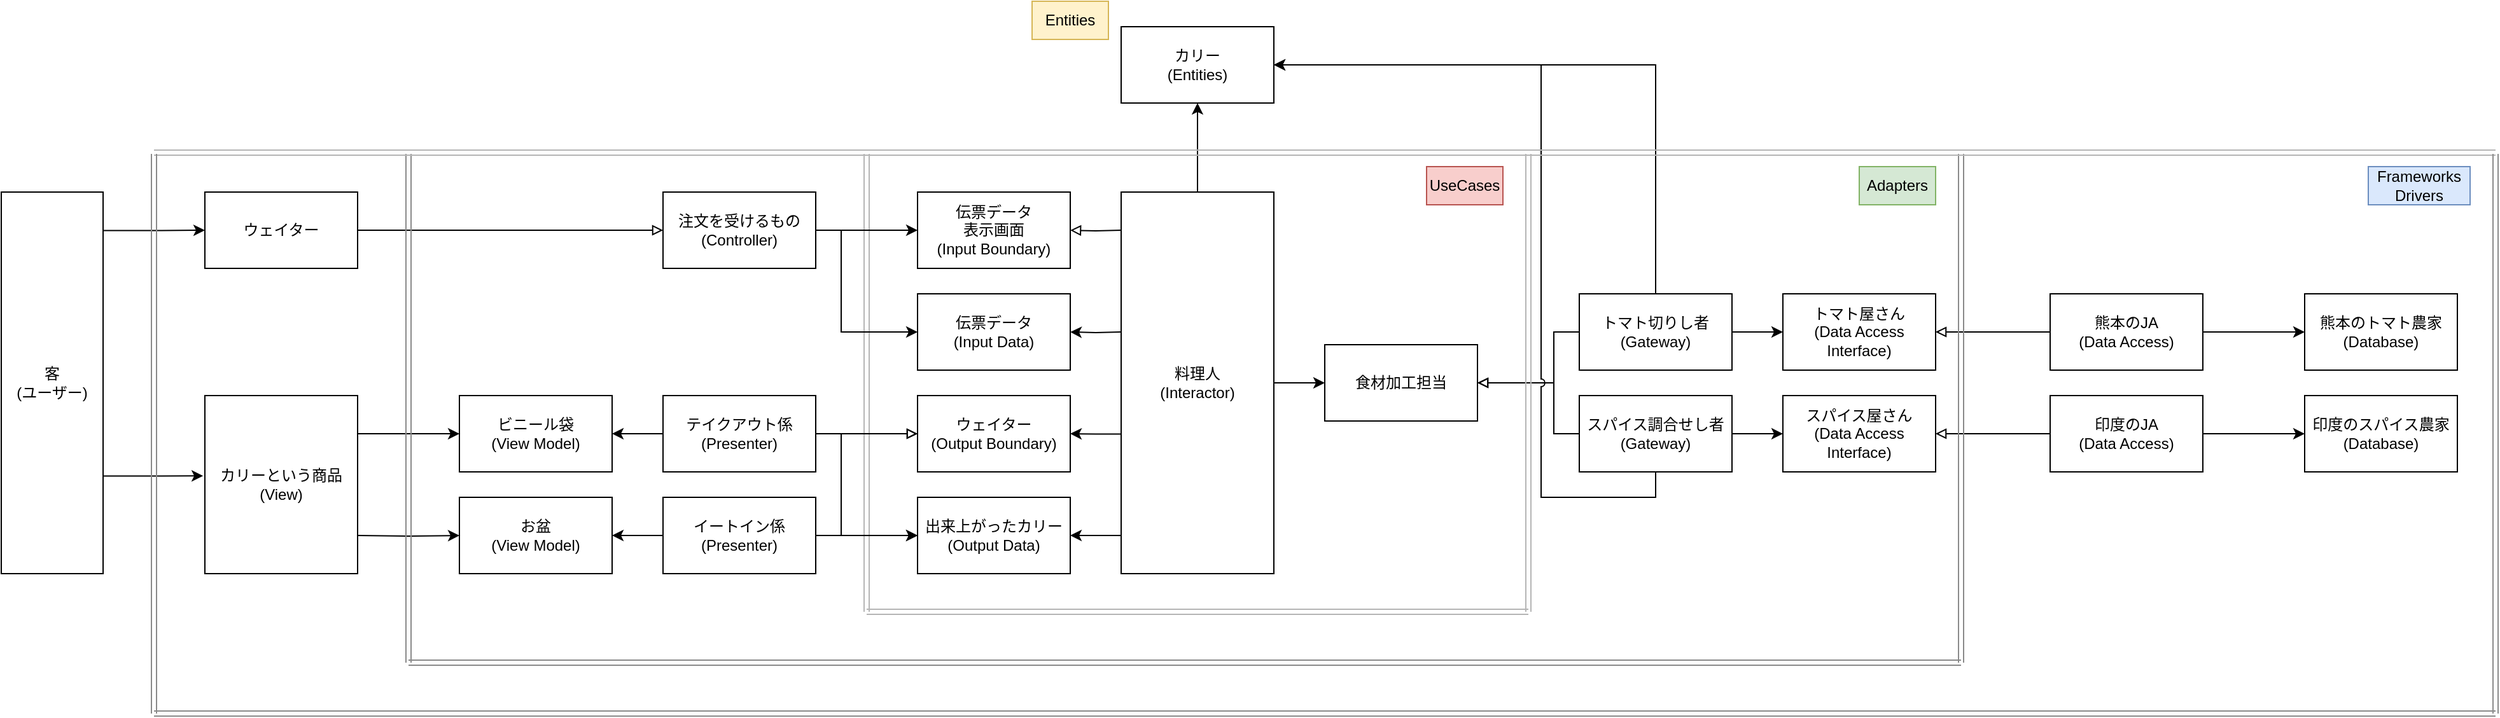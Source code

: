 <mxfile version="16.5.6" type="github">
  <diagram name="Curry" id="BgHRdOvf98H4T3BhOxgY">
    <mxGraphModel dx="2355" dy="1970" grid="0" gridSize="10" guides="1" tooltips="1" connect="1" arrows="1" fold="1" page="1" pageScale="1" pageWidth="1169" pageHeight="827" background="#ffffff" math="0" shadow="0">
      <root>
        <mxCell id="OF-NH1eZ6VVbjprf6gx7-0" />
        <mxCell id="OF-NH1eZ6VVbjprf6gx7-1" parent="OF-NH1eZ6VVbjprf6gx7-0" />
        <mxCell id="-PEEaS-bJTtw68YUoyjQ-0" style="edgeStyle=orthogonalEdgeStyle;rounded=0;orthogonalLoop=1;jettySize=auto;html=1;exitX=1;exitY=0.5;exitDx=0;exitDy=0;entryX=0;entryY=0.5;entryDx=0;entryDy=0;endArrow=block;endFill=0;" edge="1" parent="OF-NH1eZ6VVbjprf6gx7-1" source="OF-NH1eZ6VVbjprf6gx7-4" target="jKZceMIJVeRp5XZxTa_9-0">
          <mxGeometry relative="1" as="geometry" />
        </mxCell>
        <mxCell id="OF-NH1eZ6VVbjprf6gx7-4" value="ウェイター" style="rounded=0;whiteSpace=wrap;html=1;" parent="OF-NH1eZ6VVbjprf6gx7-1" vertex="1">
          <mxGeometry x="-520" y="30" width="120" height="60" as="geometry" />
        </mxCell>
        <mxCell id="OF-NH1eZ6VVbjprf6gx7-5" value="伝票データ&lt;br&gt;(Input Data)" style="rounded=0;whiteSpace=wrap;html=1;" parent="OF-NH1eZ6VVbjprf6gx7-1" vertex="1">
          <mxGeometry x="40" y="110" width="120" height="60" as="geometry" />
        </mxCell>
        <mxCell id="OF-NH1eZ6VVbjprf6gx7-7" value="伝票データ&lt;br&gt;表示画面&lt;br&gt;(Input Boundary)" style="rounded=0;whiteSpace=wrap;html=1;" parent="OF-NH1eZ6VVbjprf6gx7-1" vertex="1">
          <mxGeometry x="40" y="30" width="120" height="60" as="geometry" />
        </mxCell>
        <mxCell id="-PEEaS-bJTtw68YUoyjQ-4" style="edgeStyle=orthogonalEdgeStyle;rounded=0;orthogonalLoop=1;jettySize=auto;html=1;entryX=1;entryY=0.5;entryDx=0;entryDy=0;endArrow=block;endFill=0;" edge="1" parent="OF-NH1eZ6VVbjprf6gx7-1" target="OF-NH1eZ6VVbjprf6gx7-7">
          <mxGeometry relative="1" as="geometry">
            <mxPoint x="200" y="60" as="sourcePoint" />
            <Array as="points" />
          </mxGeometry>
        </mxCell>
        <mxCell id="-PEEaS-bJTtw68YUoyjQ-5" style="edgeStyle=orthogonalEdgeStyle;rounded=0;orthogonalLoop=1;jettySize=auto;html=1;entryX=1;entryY=0.5;entryDx=0;entryDy=0;endArrow=classic;endFill=1;" edge="1" parent="OF-NH1eZ6VVbjprf6gx7-1" target="OF-NH1eZ6VVbjprf6gx7-5">
          <mxGeometry relative="1" as="geometry">
            <mxPoint x="200" y="140" as="sourcePoint" />
          </mxGeometry>
        </mxCell>
        <mxCell id="-PEEaS-bJTtw68YUoyjQ-17" style="edgeStyle=orthogonalEdgeStyle;rounded=0;orthogonalLoop=1;jettySize=auto;html=1;entryX=1;entryY=0.5;entryDx=0;entryDy=0;endArrow=classic;endFill=1;exitX=0.007;exitY=0.634;exitDx=0;exitDy=0;exitPerimeter=0;" edge="1" parent="OF-NH1eZ6VVbjprf6gx7-1" source="OF-NH1eZ6VVbjprf6gx7-13" target="OF-NH1eZ6VVbjprf6gx7-18">
          <mxGeometry relative="1" as="geometry">
            <Array as="points" />
          </mxGeometry>
        </mxCell>
        <mxCell id="-PEEaS-bJTtw68YUoyjQ-18" style="edgeStyle=orthogonalEdgeStyle;rounded=0;orthogonalLoop=1;jettySize=auto;html=1;exitX=0.091;exitY=0.9;exitDx=0;exitDy=0;entryX=1;entryY=0.5;entryDx=0;entryDy=0;endArrow=classic;endFill=1;exitPerimeter=0;" edge="1" parent="OF-NH1eZ6VVbjprf6gx7-1" source="OF-NH1eZ6VVbjprf6gx7-13" target="OF-NH1eZ6VVbjprf6gx7-17">
          <mxGeometry relative="1" as="geometry" />
        </mxCell>
        <mxCell id="-PEEaS-bJTtw68YUoyjQ-23" style="edgeStyle=orthogonalEdgeStyle;rounded=0;orthogonalLoop=1;jettySize=auto;html=1;exitX=1;exitY=0.5;exitDx=0;exitDy=0;entryX=0;entryY=0.5;entryDx=0;entryDy=0;endArrow=classic;endFill=1;" edge="1" parent="OF-NH1eZ6VVbjprf6gx7-1" source="OF-NH1eZ6VVbjprf6gx7-13" target="-PEEaS-bJTtw68YUoyjQ-21">
          <mxGeometry relative="1" as="geometry" />
        </mxCell>
        <mxCell id="-PEEaS-bJTtw68YUoyjQ-39" style="edgeStyle=orthogonalEdgeStyle;rounded=0;orthogonalLoop=1;jettySize=auto;html=1;exitX=0.5;exitY=0;exitDx=0;exitDy=0;entryX=0.5;entryY=1;entryDx=0;entryDy=0;endArrow=classic;endFill=1;" edge="1" parent="OF-NH1eZ6VVbjprf6gx7-1" source="OF-NH1eZ6VVbjprf6gx7-13" target="OF-NH1eZ6VVbjprf6gx7-14">
          <mxGeometry relative="1" as="geometry" />
        </mxCell>
        <mxCell id="OF-NH1eZ6VVbjprf6gx7-13" value="料理人&lt;br&gt;(Interactor)" style="rounded=0;whiteSpace=wrap;html=1;" parent="OF-NH1eZ6VVbjprf6gx7-1" vertex="1">
          <mxGeometry x="200" y="30" width="120" height="300" as="geometry" />
        </mxCell>
        <mxCell id="OF-NH1eZ6VVbjprf6gx7-14" value="カリー&lt;br&gt;(Entities)" style="rounded=0;whiteSpace=wrap;html=1;" parent="OF-NH1eZ6VVbjprf6gx7-1" vertex="1">
          <mxGeometry x="200" y="-100" width="120" height="60" as="geometry" />
        </mxCell>
        <mxCell id="OF-NH1eZ6VVbjprf6gx7-16" value="トマト屋さん&lt;br&gt;(Data Access Interface)" style="rounded=0;whiteSpace=wrap;html=1;" parent="OF-NH1eZ6VVbjprf6gx7-1" vertex="1">
          <mxGeometry x="720" y="110" width="120" height="60" as="geometry" />
        </mxCell>
        <mxCell id="OF-NH1eZ6VVbjprf6gx7-17" value="出来上がったカリー&lt;br&gt;(Output Data)" style="rounded=0;whiteSpace=wrap;html=1;" parent="OF-NH1eZ6VVbjprf6gx7-1" vertex="1">
          <mxGeometry x="40" y="270" width="120" height="60" as="geometry" />
        </mxCell>
        <mxCell id="OF-NH1eZ6VVbjprf6gx7-18" value="ウェイター&lt;br&gt;(Output Boundary)" style="rounded=0;whiteSpace=wrap;html=1;" parent="OF-NH1eZ6VVbjprf6gx7-1" vertex="1">
          <mxGeometry x="40" y="190" width="120" height="60" as="geometry" />
        </mxCell>
        <mxCell id="OF-NH1eZ6VVbjprf6gx7-24" style="edgeStyle=orthogonalEdgeStyle;rounded=0;orthogonalLoop=1;jettySize=auto;html=1;exitX=0;exitY=0.5;exitDx=0;exitDy=0;entryX=1;entryY=0.5;entryDx=0;entryDy=0;startArrow=none;startFill=0;endArrow=block;endFill=0;" parent="OF-NH1eZ6VVbjprf6gx7-1" source="OF-NH1eZ6VVbjprf6gx7-26" target="OF-NH1eZ6VVbjprf6gx7-16" edge="1">
          <mxGeometry relative="1" as="geometry" />
        </mxCell>
        <mxCell id="OF-NH1eZ6VVbjprf6gx7-25" style="edgeStyle=orthogonalEdgeStyle;rounded=0;orthogonalLoop=1;jettySize=auto;html=1;exitX=1;exitY=0.5;exitDx=0;exitDy=0;entryX=0;entryY=0.5;entryDx=0;entryDy=0;startArrow=none;startFill=0;endArrow=classic;endFill=1;" parent="OF-NH1eZ6VVbjprf6gx7-1" source="OF-NH1eZ6VVbjprf6gx7-26" target="OF-NH1eZ6VVbjprf6gx7-27" edge="1">
          <mxGeometry relative="1" as="geometry" />
        </mxCell>
        <mxCell id="OF-NH1eZ6VVbjprf6gx7-26" value="熊本のJA&lt;br&gt;(Data Access)" style="rounded=0;whiteSpace=wrap;html=1;" parent="OF-NH1eZ6VVbjprf6gx7-1" vertex="1">
          <mxGeometry x="930" y="110" width="120" height="60" as="geometry" />
        </mxCell>
        <mxCell id="OF-NH1eZ6VVbjprf6gx7-27" value="熊本のトマト農家&lt;br&gt;(Database)" style="rounded=0;whiteSpace=wrap;html=1;" parent="OF-NH1eZ6VVbjprf6gx7-1" vertex="1">
          <mxGeometry x="1130" y="110" width="120" height="60" as="geometry" />
        </mxCell>
        <mxCell id="-PEEaS-bJTtw68YUoyjQ-7" style="edgeStyle=orthogonalEdgeStyle;rounded=0;orthogonalLoop=1;jettySize=auto;html=1;entryX=0;entryY=0.5;entryDx=0;entryDy=0;endArrow=classic;endFill=1;exitX=0.917;exitY=0.214;exitDx=0;exitDy=0;exitPerimeter=0;" edge="1" parent="OF-NH1eZ6VVbjprf6gx7-1" source="OF-NH1eZ6VVbjprf6gx7-29" target="rrInOrg9L_3WQvXrLkjE-4">
          <mxGeometry relative="1" as="geometry">
            <mxPoint x="-360" y="220" as="sourcePoint" />
          </mxGeometry>
        </mxCell>
        <mxCell id="-PEEaS-bJTtw68YUoyjQ-13" style="edgeStyle=orthogonalEdgeStyle;rounded=0;orthogonalLoop=1;jettySize=auto;html=1;entryX=0;entryY=0.5;entryDx=0;entryDy=0;endArrow=classic;endFill=1;" edge="1" parent="OF-NH1eZ6VVbjprf6gx7-1" target="-PEEaS-bJTtw68YUoyjQ-11">
          <mxGeometry relative="1" as="geometry">
            <mxPoint x="-400" y="300" as="sourcePoint" />
          </mxGeometry>
        </mxCell>
        <mxCell id="OF-NH1eZ6VVbjprf6gx7-29" value="カリーという商品&lt;br&gt;(View)" style="rounded=0;whiteSpace=wrap;html=1;" parent="OF-NH1eZ6VVbjprf6gx7-1" vertex="1">
          <mxGeometry x="-520" y="190" width="120" height="140" as="geometry" />
        </mxCell>
        <mxCell id="OF-NH1eZ6VVbjprf6gx7-32" value="" style="endArrow=none;html=1;rounded=0;shape=link;strokeColor=#8A8A8A;" parent="OF-NH1eZ6VVbjprf6gx7-1" edge="1">
          <mxGeometry width="50" height="50" relative="1" as="geometry">
            <mxPoint x="860" y="400" as="sourcePoint" />
            <mxPoint x="-360" y="400" as="targetPoint" />
          </mxGeometry>
        </mxCell>
        <mxCell id="OF-NH1eZ6VVbjprf6gx7-33" value="" style="endArrow=none;html=1;rounded=0;shape=link;strokeColor=#B5B5B5;" parent="OF-NH1eZ6VVbjprf6gx7-1" edge="1">
          <mxGeometry width="50" height="50" relative="1" as="geometry">
            <mxPoint y="360" as="sourcePoint" />
            <mxPoint x="520" y="360" as="targetPoint" />
          </mxGeometry>
        </mxCell>
        <mxCell id="OF-NH1eZ6VVbjprf6gx7-34" value="UseCases" style="text;html=1;strokeColor=#b85450;fillColor=#f8cecc;align=center;verticalAlign=middle;whiteSpace=wrap;rounded=0;" parent="OF-NH1eZ6VVbjprf6gx7-1" vertex="1">
          <mxGeometry x="440" y="10" width="60" height="30" as="geometry" />
        </mxCell>
        <mxCell id="OF-NH1eZ6VVbjprf6gx7-35" value="Adapters" style="text;html=1;strokeColor=#82b366;fillColor=#d5e8d4;align=center;verticalAlign=middle;whiteSpace=wrap;rounded=0;" parent="OF-NH1eZ6VVbjprf6gx7-1" vertex="1">
          <mxGeometry x="780" y="10" width="60" height="30" as="geometry" />
        </mxCell>
        <mxCell id="OF-NH1eZ6VVbjprf6gx7-36" value="Entities" style="text;html=1;strokeColor=#d6b656;fillColor=#fff2cc;align=center;verticalAlign=middle;whiteSpace=wrap;rounded=0;" parent="OF-NH1eZ6VVbjprf6gx7-1" vertex="1">
          <mxGeometry x="130" y="-120" width="60" height="30" as="geometry" />
        </mxCell>
        <mxCell id="OF-NH1eZ6VVbjprf6gx7-37" value="Frameworks&lt;br&gt;Drivers" style="text;html=1;strokeColor=#6c8ebf;fillColor=#dae8fc;align=center;verticalAlign=middle;whiteSpace=wrap;rounded=0;" parent="OF-NH1eZ6VVbjprf6gx7-1" vertex="1">
          <mxGeometry x="1180" y="10" width="80" height="30" as="geometry" />
        </mxCell>
        <mxCell id="-9AKa4olxY8CdK55FLYG-0" value="" style="endArrow=none;html=1;rounded=0;shape=link;strokeColor=#B5B5B5;" parent="OF-NH1eZ6VVbjprf6gx7-1" edge="1">
          <mxGeometry width="50" height="50" relative="1" as="geometry">
            <mxPoint as="sourcePoint" />
            <mxPoint y="360" as="targetPoint" />
          </mxGeometry>
        </mxCell>
        <mxCell id="-PEEaS-bJTtw68YUoyjQ-25" style="edgeStyle=orthogonalEdgeStyle;rounded=0;orthogonalLoop=1;jettySize=auto;html=1;exitX=0;exitY=0.5;exitDx=0;exitDy=0;entryX=1;entryY=0.5;entryDx=0;entryDy=0;endArrow=block;endFill=0;" edge="1" parent="OF-NH1eZ6VVbjprf6gx7-1" source="-9AKa4olxY8CdK55FLYG-1" target="-PEEaS-bJTtw68YUoyjQ-21">
          <mxGeometry relative="1" as="geometry">
            <Array as="points">
              <mxPoint x="540" y="140" />
              <mxPoint x="540" y="180" />
            </Array>
          </mxGeometry>
        </mxCell>
        <mxCell id="-PEEaS-bJTtw68YUoyjQ-26" style="edgeStyle=orthogonalEdgeStyle;rounded=0;orthogonalLoop=1;jettySize=auto;html=1;exitX=1;exitY=0.5;exitDx=0;exitDy=0;entryX=0;entryY=0.5;entryDx=0;entryDy=0;endArrow=classic;endFill=1;" edge="1" parent="OF-NH1eZ6VVbjprf6gx7-1" source="-9AKa4olxY8CdK55FLYG-1" target="OF-NH1eZ6VVbjprf6gx7-16">
          <mxGeometry relative="1" as="geometry" />
        </mxCell>
        <mxCell id="-PEEaS-bJTtw68YUoyjQ-40" style="edgeStyle=orthogonalEdgeStyle;rounded=0;orthogonalLoop=1;jettySize=auto;html=1;exitX=0.5;exitY=0;exitDx=0;exitDy=0;entryX=1;entryY=0.5;entryDx=0;entryDy=0;endArrow=classic;endFill=1;" edge="1" parent="OF-NH1eZ6VVbjprf6gx7-1" source="-9AKa4olxY8CdK55FLYG-1" target="OF-NH1eZ6VVbjprf6gx7-14">
          <mxGeometry relative="1" as="geometry" />
        </mxCell>
        <mxCell id="-9AKa4olxY8CdK55FLYG-1" value="トマト切りし者&lt;br&gt;(Gateway)" style="rounded=0;whiteSpace=wrap;html=1;" parent="OF-NH1eZ6VVbjprf6gx7-1" vertex="1">
          <mxGeometry x="560" y="110" width="120" height="60" as="geometry" />
        </mxCell>
        <mxCell id="-PEEaS-bJTtw68YUoyjQ-2" style="edgeStyle=orthogonalEdgeStyle;rounded=0;orthogonalLoop=1;jettySize=auto;html=1;exitX=1;exitY=0.5;exitDx=0;exitDy=0;entryX=0;entryY=0.5;entryDx=0;entryDy=0;endArrow=classic;endFill=1;" edge="1" parent="OF-NH1eZ6VVbjprf6gx7-1" source="jKZceMIJVeRp5XZxTa_9-0" target="OF-NH1eZ6VVbjprf6gx7-7">
          <mxGeometry relative="1" as="geometry" />
        </mxCell>
        <mxCell id="-PEEaS-bJTtw68YUoyjQ-3" style="edgeStyle=orthogonalEdgeStyle;rounded=0;orthogonalLoop=1;jettySize=auto;html=1;exitX=1;exitY=0.5;exitDx=0;exitDy=0;entryX=0;entryY=0.5;entryDx=0;entryDy=0;endArrow=classic;endFill=1;" edge="1" parent="OF-NH1eZ6VVbjprf6gx7-1" source="jKZceMIJVeRp5XZxTa_9-0" target="OF-NH1eZ6VVbjprf6gx7-5">
          <mxGeometry relative="1" as="geometry">
            <Array as="points">
              <mxPoint x="-20" y="60" />
              <mxPoint x="-20" y="140" />
            </Array>
          </mxGeometry>
        </mxCell>
        <mxCell id="jKZceMIJVeRp5XZxTa_9-0" value="注文を受けるもの&lt;br&gt;(Controller)" style="rounded=0;whiteSpace=wrap;html=1;" parent="OF-NH1eZ6VVbjprf6gx7-1" vertex="1">
          <mxGeometry x="-160" y="30" width="120" height="60" as="geometry" />
        </mxCell>
        <mxCell id="-PEEaS-bJTtw68YUoyjQ-9" style="edgeStyle=orthogonalEdgeStyle;rounded=0;orthogonalLoop=1;jettySize=auto;html=1;exitX=0;exitY=0.5;exitDx=0;exitDy=0;entryX=1;entryY=0.5;entryDx=0;entryDy=0;endArrow=classic;endFill=1;" edge="1" parent="OF-NH1eZ6VVbjprf6gx7-1" source="rrInOrg9L_3WQvXrLkjE-0" target="rrInOrg9L_3WQvXrLkjE-4">
          <mxGeometry relative="1" as="geometry" />
        </mxCell>
        <mxCell id="-PEEaS-bJTtw68YUoyjQ-15" style="edgeStyle=orthogonalEdgeStyle;rounded=0;orthogonalLoop=1;jettySize=auto;html=1;exitX=1;exitY=0.5;exitDx=0;exitDy=0;entryX=0;entryY=0.5;entryDx=0;entryDy=0;endArrow=block;endFill=0;" edge="1" parent="OF-NH1eZ6VVbjprf6gx7-1" source="rrInOrg9L_3WQvXrLkjE-0" target="OF-NH1eZ6VVbjprf6gx7-18">
          <mxGeometry relative="1" as="geometry" />
        </mxCell>
        <mxCell id="-PEEaS-bJTtw68YUoyjQ-20" style="edgeStyle=orthogonalEdgeStyle;rounded=0;orthogonalLoop=1;jettySize=auto;html=1;exitX=1;exitY=0.5;exitDx=0;exitDy=0;entryX=0;entryY=0.5;entryDx=0;entryDy=0;endArrow=classic;endFill=1;" edge="1" parent="OF-NH1eZ6VVbjprf6gx7-1" source="rrInOrg9L_3WQvXrLkjE-0" target="OF-NH1eZ6VVbjprf6gx7-17">
          <mxGeometry relative="1" as="geometry">
            <Array as="points">
              <mxPoint x="-20" y="220" />
              <mxPoint x="-20" y="300" />
            </Array>
          </mxGeometry>
        </mxCell>
        <mxCell id="rrInOrg9L_3WQvXrLkjE-0" value="テイクアウト係&lt;br&gt;(Presenter)" style="rounded=0;whiteSpace=wrap;html=1;" parent="OF-NH1eZ6VVbjprf6gx7-1" vertex="1">
          <mxGeometry x="-160" y="190" width="120" height="60" as="geometry" />
        </mxCell>
        <mxCell id="rrInOrg9L_3WQvXrLkjE-4" value="ビニール袋&lt;br&gt;(View Model)" style="rounded=0;whiteSpace=wrap;html=1;" parent="OF-NH1eZ6VVbjprf6gx7-1" vertex="1">
          <mxGeometry x="-320" y="190" width="120" height="60" as="geometry" />
        </mxCell>
        <mxCell id="b59KhlLlg1IPWTAJf_tu-0" value="" style="endArrow=none;html=1;rounded=0;shape=link;strokeColor=#8A8A8A;" parent="OF-NH1eZ6VVbjprf6gx7-1" edge="1">
          <mxGeometry width="50" height="50" relative="1" as="geometry">
            <mxPoint x="-360" as="sourcePoint" />
            <mxPoint x="-360" y="400" as="targetPoint" />
          </mxGeometry>
        </mxCell>
        <mxCell id="b59KhlLlg1IPWTAJf_tu-3" style="edgeStyle=orthogonalEdgeStyle;rounded=0;orthogonalLoop=1;jettySize=auto;html=1;exitX=0.996;exitY=0.101;exitDx=0;exitDy=0;exitPerimeter=0;" parent="OF-NH1eZ6VVbjprf6gx7-1" source="b59KhlLlg1IPWTAJf_tu-2" target="OF-NH1eZ6VVbjprf6gx7-4" edge="1">
          <mxGeometry relative="1" as="geometry">
            <mxPoint x="-570" y="60" as="sourcePoint" />
          </mxGeometry>
        </mxCell>
        <mxCell id="-PEEaS-bJTtw68YUoyjQ-14" style="edgeStyle=orthogonalEdgeStyle;rounded=0;orthogonalLoop=1;jettySize=auto;html=1;endArrow=classic;endFill=1;entryX=-0.012;entryY=0.451;entryDx=0;entryDy=0;entryPerimeter=0;exitX=0.875;exitY=0.744;exitDx=0;exitDy=0;exitPerimeter=0;" edge="1" parent="OF-NH1eZ6VVbjprf6gx7-1" source="b59KhlLlg1IPWTAJf_tu-2" target="OF-NH1eZ6VVbjprf6gx7-29">
          <mxGeometry relative="1" as="geometry">
            <mxPoint x="-520" y="270" as="targetPoint" />
            <Array as="points" />
          </mxGeometry>
        </mxCell>
        <mxCell id="b59KhlLlg1IPWTAJf_tu-2" value="客&lt;br&gt;(ユーザー)" style="rounded=0;whiteSpace=wrap;html=1;" parent="OF-NH1eZ6VVbjprf6gx7-1" vertex="1">
          <mxGeometry x="-680" y="30" width="80" height="300" as="geometry" />
        </mxCell>
        <mxCell id="-PEEaS-bJTtw68YUoyjQ-12" style="edgeStyle=orthogonalEdgeStyle;rounded=0;orthogonalLoop=1;jettySize=auto;html=1;exitX=0;exitY=0.5;exitDx=0;exitDy=0;entryX=1;entryY=0.5;entryDx=0;entryDy=0;endArrow=classic;endFill=1;" edge="1" parent="OF-NH1eZ6VVbjprf6gx7-1" source="-PEEaS-bJTtw68YUoyjQ-10" target="-PEEaS-bJTtw68YUoyjQ-11">
          <mxGeometry relative="1" as="geometry" />
        </mxCell>
        <mxCell id="-PEEaS-bJTtw68YUoyjQ-16" style="edgeStyle=orthogonalEdgeStyle;rounded=0;orthogonalLoop=1;jettySize=auto;html=1;exitX=1;exitY=0.5;exitDx=0;exitDy=0;endArrow=block;endFill=0;entryX=0;entryY=0.5;entryDx=0;entryDy=0;" edge="1" parent="OF-NH1eZ6VVbjprf6gx7-1" source="-PEEaS-bJTtw68YUoyjQ-10" target="OF-NH1eZ6VVbjprf6gx7-18">
          <mxGeometry relative="1" as="geometry">
            <mxPoint y="300.176" as="targetPoint" />
            <Array as="points">
              <mxPoint x="-20" y="300" />
              <mxPoint x="-20" y="220" />
            </Array>
          </mxGeometry>
        </mxCell>
        <mxCell id="-PEEaS-bJTtw68YUoyjQ-19" style="edgeStyle=orthogonalEdgeStyle;rounded=0;orthogonalLoop=1;jettySize=auto;html=1;exitX=1;exitY=0.5;exitDx=0;exitDy=0;entryX=0;entryY=0.5;entryDx=0;entryDy=0;endArrow=classic;endFill=1;" edge="1" parent="OF-NH1eZ6VVbjprf6gx7-1" source="-PEEaS-bJTtw68YUoyjQ-10" target="OF-NH1eZ6VVbjprf6gx7-17">
          <mxGeometry relative="1" as="geometry" />
        </mxCell>
        <mxCell id="-PEEaS-bJTtw68YUoyjQ-10" value="イートイン係&lt;br&gt;(Presenter)" style="rounded=0;whiteSpace=wrap;html=1;" vertex="1" parent="OF-NH1eZ6VVbjprf6gx7-1">
          <mxGeometry x="-160" y="270" width="120" height="60" as="geometry" />
        </mxCell>
        <mxCell id="-PEEaS-bJTtw68YUoyjQ-11" value="お盆&lt;br&gt;(View Model)" style="rounded=0;whiteSpace=wrap;html=1;" vertex="1" parent="OF-NH1eZ6VVbjprf6gx7-1">
          <mxGeometry x="-320" y="270" width="120" height="60" as="geometry" />
        </mxCell>
        <mxCell id="-PEEaS-bJTtw68YUoyjQ-21" value="食材加工担当" style="rounded=0;whiteSpace=wrap;html=1;" vertex="1" parent="OF-NH1eZ6VVbjprf6gx7-1">
          <mxGeometry x="360" y="150" width="120" height="60" as="geometry" />
        </mxCell>
        <mxCell id="-PEEaS-bJTtw68YUoyjQ-30" style="edgeStyle=orthogonalEdgeStyle;rounded=0;orthogonalLoop=1;jettySize=auto;html=1;exitX=1;exitY=0.5;exitDx=0;exitDy=0;entryX=0;entryY=0.5;entryDx=0;entryDy=0;endArrow=classic;endFill=1;" edge="1" parent="OF-NH1eZ6VVbjprf6gx7-1" source="-PEEaS-bJTtw68YUoyjQ-27" target="-PEEaS-bJTtw68YUoyjQ-29">
          <mxGeometry relative="1" as="geometry" />
        </mxCell>
        <mxCell id="-PEEaS-bJTtw68YUoyjQ-36" style="edgeStyle=orthogonalEdgeStyle;rounded=0;orthogonalLoop=1;jettySize=auto;html=1;exitX=0;exitY=0.5;exitDx=0;exitDy=0;entryX=1;entryY=0.5;entryDx=0;entryDy=0;endArrow=block;endFill=0;shadow=0;sketch=0;jumpStyle=none;" edge="1" parent="OF-NH1eZ6VVbjprf6gx7-1" source="-PEEaS-bJTtw68YUoyjQ-27" target="-PEEaS-bJTtw68YUoyjQ-21">
          <mxGeometry relative="1" as="geometry">
            <Array as="points">
              <mxPoint x="540" y="220" />
              <mxPoint x="540" y="180" />
            </Array>
          </mxGeometry>
        </mxCell>
        <mxCell id="-PEEaS-bJTtw68YUoyjQ-46" style="edgeStyle=orthogonalEdgeStyle;rounded=0;orthogonalLoop=1;jettySize=auto;html=1;exitX=0.5;exitY=1;exitDx=0;exitDy=0;entryX=1;entryY=0.5;entryDx=0;entryDy=0;endArrow=classic;endFill=1;jumpStyle=arc;" edge="1" parent="OF-NH1eZ6VVbjprf6gx7-1" source="-PEEaS-bJTtw68YUoyjQ-27" target="OF-NH1eZ6VVbjprf6gx7-14">
          <mxGeometry relative="1" as="geometry">
            <Array as="points">
              <mxPoint x="620" y="270" />
              <mxPoint x="530" y="270" />
              <mxPoint x="530" y="-70" />
            </Array>
          </mxGeometry>
        </mxCell>
        <mxCell id="-PEEaS-bJTtw68YUoyjQ-27" value="スパイス調合せし者&lt;br&gt;(Gateway)" style="rounded=0;whiteSpace=wrap;html=1;" vertex="1" parent="OF-NH1eZ6VVbjprf6gx7-1">
          <mxGeometry x="560" y="190" width="120" height="60" as="geometry" />
        </mxCell>
        <mxCell id="-PEEaS-bJTtw68YUoyjQ-29" value="スパイス屋さん&lt;br&gt;(Data Access Interface)" style="rounded=0;whiteSpace=wrap;html=1;" vertex="1" parent="OF-NH1eZ6VVbjprf6gx7-1">
          <mxGeometry x="720" y="190" width="120" height="60" as="geometry" />
        </mxCell>
        <mxCell id="-PEEaS-bJTtw68YUoyjQ-31" value="" style="endArrow=none;html=1;rounded=0;shape=link;strokeColor=#B5B5B5;" edge="1" parent="OF-NH1eZ6VVbjprf6gx7-1">
          <mxGeometry width="50" height="50" relative="1" as="geometry">
            <mxPoint x="520" y="360" as="sourcePoint" />
            <mxPoint x="520" as="targetPoint" />
          </mxGeometry>
        </mxCell>
        <mxCell id="-PEEaS-bJTtw68YUoyjQ-33" style="edgeStyle=orthogonalEdgeStyle;rounded=0;orthogonalLoop=1;jettySize=auto;html=1;exitX=0;exitY=0.5;exitDx=0;exitDy=0;entryX=1;entryY=0.5;entryDx=0;entryDy=0;endArrow=block;endFill=0;" edge="1" parent="OF-NH1eZ6VVbjprf6gx7-1" source="-PEEaS-bJTtw68YUoyjQ-32" target="-PEEaS-bJTtw68YUoyjQ-29">
          <mxGeometry relative="1" as="geometry" />
        </mxCell>
        <mxCell id="-PEEaS-bJTtw68YUoyjQ-35" style="edgeStyle=orthogonalEdgeStyle;rounded=0;orthogonalLoop=1;jettySize=auto;html=1;exitX=1;exitY=0.5;exitDx=0;exitDy=0;endArrow=classic;endFill=1;" edge="1" parent="OF-NH1eZ6VVbjprf6gx7-1" source="-PEEaS-bJTtw68YUoyjQ-32" target="-PEEaS-bJTtw68YUoyjQ-34">
          <mxGeometry relative="1" as="geometry" />
        </mxCell>
        <mxCell id="-PEEaS-bJTtw68YUoyjQ-32" value="印度のJA&lt;br&gt;(Data Access)" style="rounded=0;whiteSpace=wrap;html=1;" vertex="1" parent="OF-NH1eZ6VVbjprf6gx7-1">
          <mxGeometry x="930" y="190" width="120" height="60" as="geometry" />
        </mxCell>
        <mxCell id="-PEEaS-bJTtw68YUoyjQ-34" value="印度のスパイス農家&lt;br&gt;(Database)" style="rounded=0;whiteSpace=wrap;html=1;" vertex="1" parent="OF-NH1eZ6VVbjprf6gx7-1">
          <mxGeometry x="1130" y="190" width="120" height="60" as="geometry" />
        </mxCell>
        <mxCell id="-PEEaS-bJTtw68YUoyjQ-37" value="" style="endArrow=none;html=1;rounded=0;shape=link;strokeColor=#8A8A8A;" edge="1" parent="OF-NH1eZ6VVbjprf6gx7-1">
          <mxGeometry width="50" height="50" relative="1" as="geometry">
            <mxPoint x="860" y="400" as="sourcePoint" />
            <mxPoint x="860" as="targetPoint" />
          </mxGeometry>
        </mxCell>
        <mxCell id="-PEEaS-bJTtw68YUoyjQ-38" value="" style="endArrow=none;html=1;rounded=0;shape=link;strokeColor=#B5B5B5;" edge="1" parent="OF-NH1eZ6VVbjprf6gx7-1">
          <mxGeometry width="50" height="50" relative="1" as="geometry">
            <mxPoint x="-560" y="-1" as="sourcePoint" />
            <mxPoint x="1280" y="-1" as="targetPoint" />
          </mxGeometry>
        </mxCell>
        <mxCell id="-PEEaS-bJTtw68YUoyjQ-42" value="" style="endArrow=none;html=1;rounded=0;shape=link;strokeColor=#8A8A8A;" edge="1" parent="OF-NH1eZ6VVbjprf6gx7-1">
          <mxGeometry width="50" height="50" relative="1" as="geometry">
            <mxPoint x="-560" as="sourcePoint" />
            <mxPoint x="-560" y="440" as="targetPoint" />
          </mxGeometry>
        </mxCell>
        <mxCell id="-PEEaS-bJTtw68YUoyjQ-43" value="" style="endArrow=none;html=1;rounded=0;shape=link;strokeColor=#8A8A8A;" edge="1" parent="OF-NH1eZ6VVbjprf6gx7-1">
          <mxGeometry width="50" height="50" relative="1" as="geometry">
            <mxPoint x="1280" y="440" as="sourcePoint" />
            <mxPoint x="-560" y="440" as="targetPoint" />
          </mxGeometry>
        </mxCell>
        <mxCell id="-PEEaS-bJTtw68YUoyjQ-44" value="" style="endArrow=none;html=1;rounded=0;shape=link;strokeColor=#8A8A8A;" edge="1" parent="OF-NH1eZ6VVbjprf6gx7-1">
          <mxGeometry width="50" height="50" relative="1" as="geometry">
            <mxPoint x="1280" y="440" as="sourcePoint" />
            <mxPoint x="1280" as="targetPoint" />
          </mxGeometry>
        </mxCell>
      </root>
    </mxGraphModel>
  </diagram>
</mxfile>
